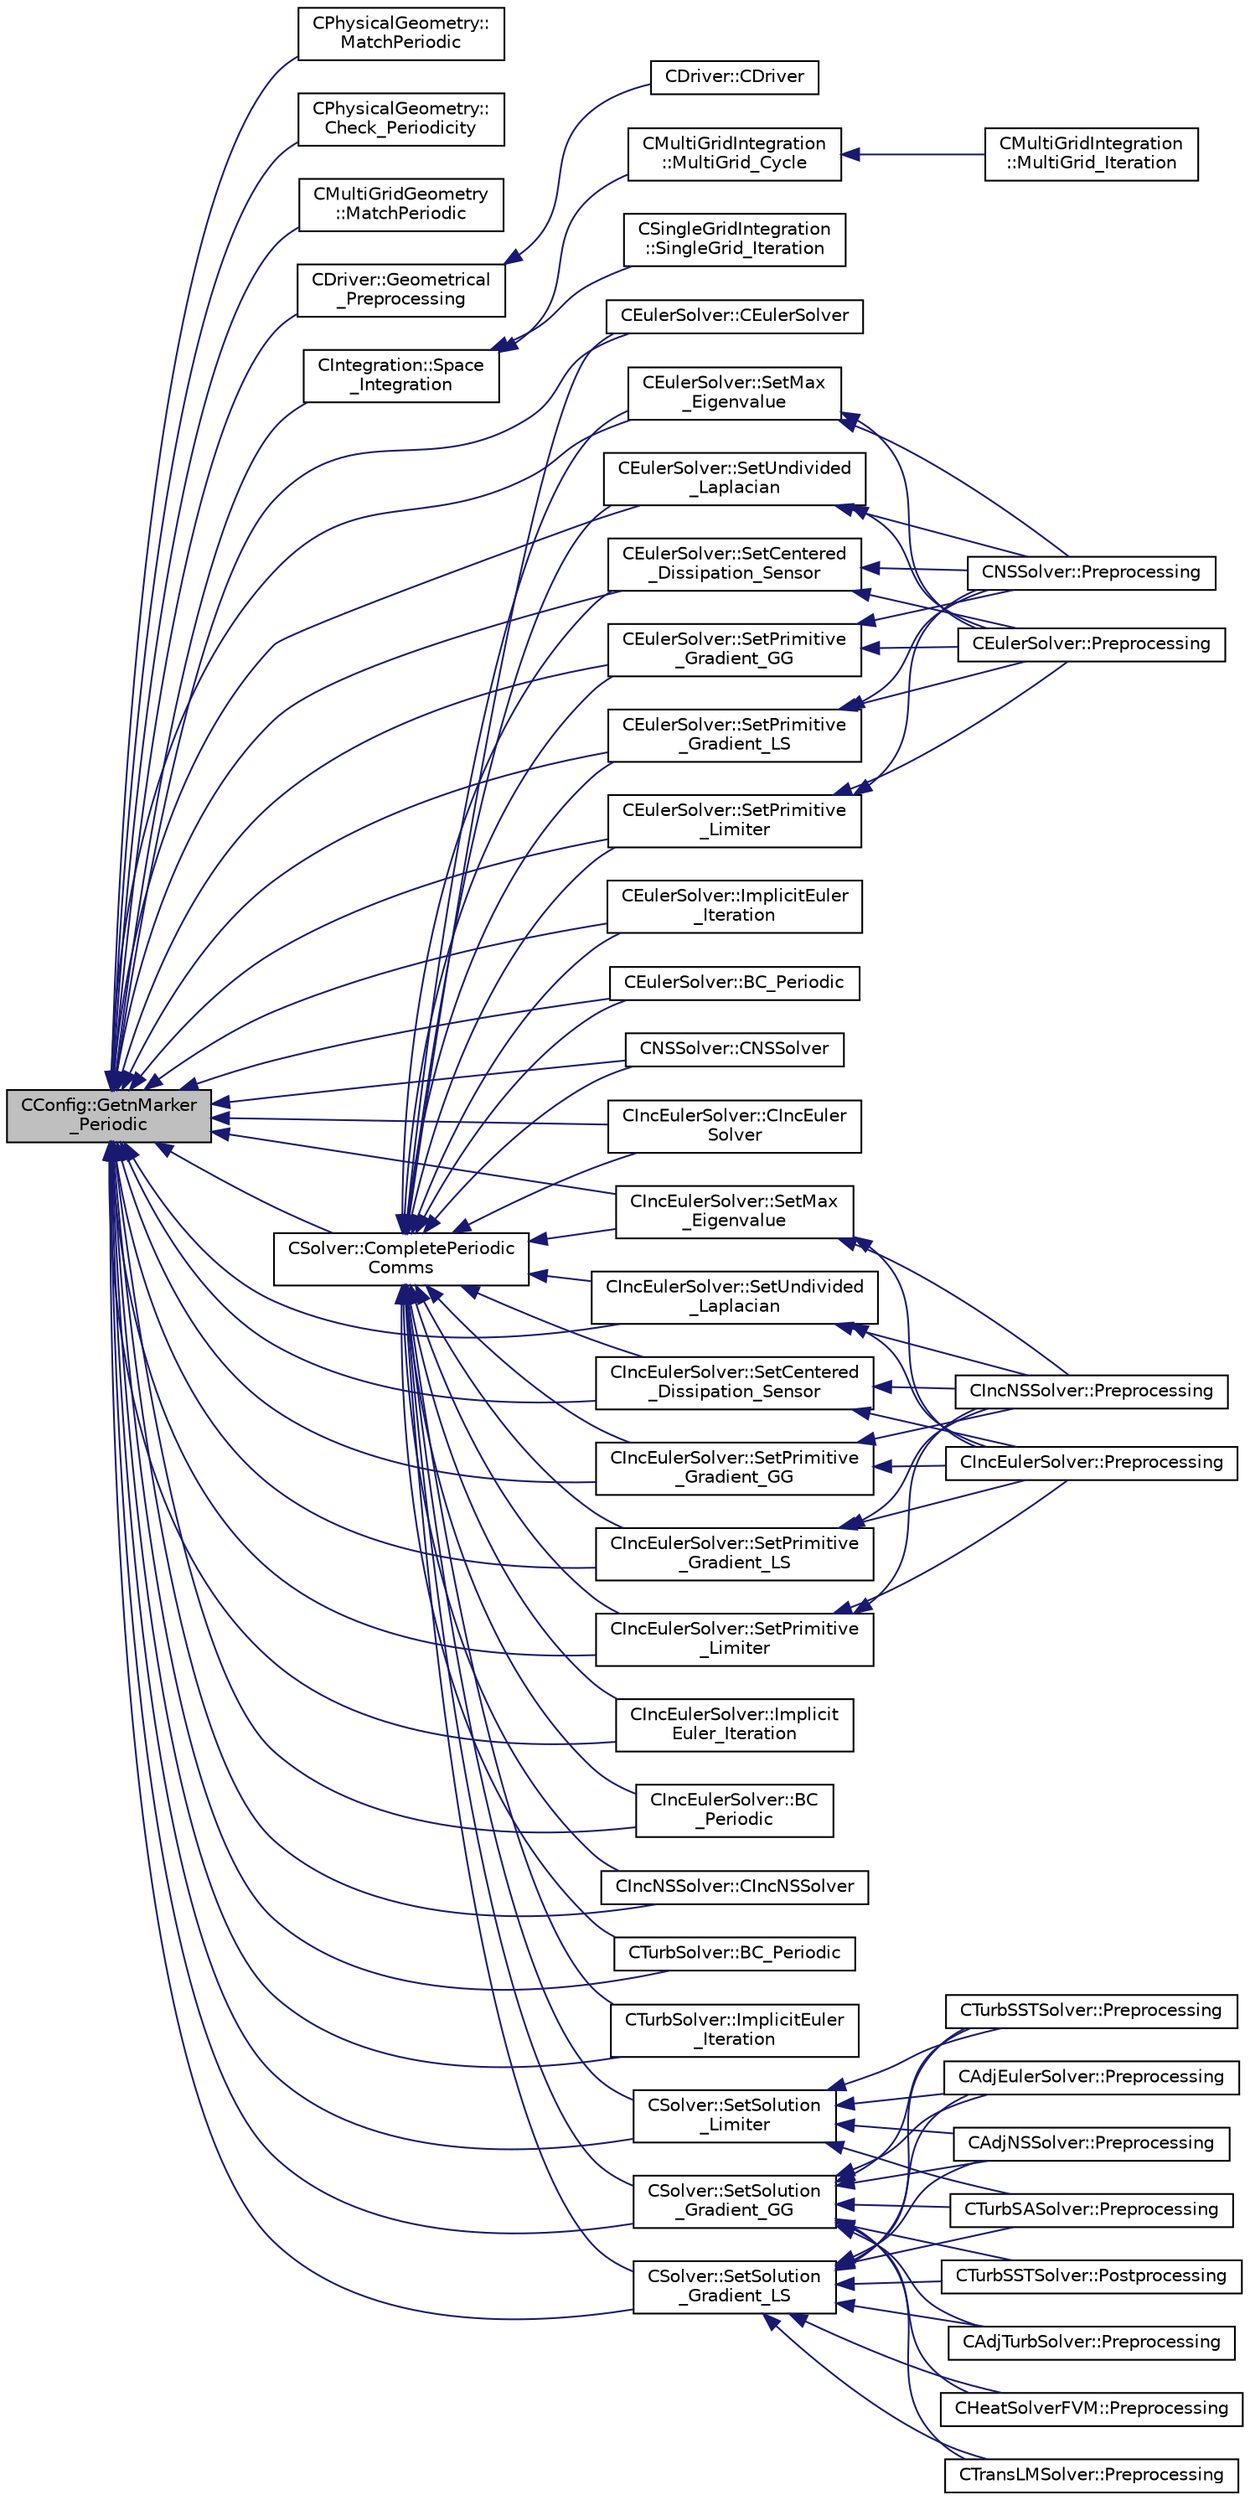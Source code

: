 digraph "CConfig::GetnMarker_Periodic"
{
  edge [fontname="Helvetica",fontsize="10",labelfontname="Helvetica",labelfontsize="10"];
  node [fontname="Helvetica",fontsize="10",shape=record];
  rankdir="LR";
  Node9171 [label="CConfig::GetnMarker\l_Periodic",height=0.2,width=0.4,color="black", fillcolor="grey75", style="filled", fontcolor="black"];
  Node9171 -> Node9172 [dir="back",color="midnightblue",fontsize="10",style="solid",fontname="Helvetica"];
  Node9172 [label="CPhysicalGeometry::\lMatchPeriodic",height=0.2,width=0.4,color="black", fillcolor="white", style="filled",URL="$class_c_physical_geometry.html#a1a784a17c9416b6e7c8a329816bf3339",tooltip="Mach the periodic boundary conditions. "];
  Node9171 -> Node9173 [dir="back",color="midnightblue",fontsize="10",style="solid",fontname="Helvetica"];
  Node9173 [label="CPhysicalGeometry::\lCheck_Periodicity",height=0.2,width=0.4,color="black", fillcolor="white", style="filled",URL="$class_c_physical_geometry.html#a61e2a780018ff5d01ff1c81232158c55",tooltip="Check the mesh for periodicity and deactivate multigrid if periodicity is found. "];
  Node9171 -> Node9174 [dir="back",color="midnightblue",fontsize="10",style="solid",fontname="Helvetica"];
  Node9174 [label="CMultiGridGeometry\l::MatchPeriodic",height=0.2,width=0.4,color="black", fillcolor="white", style="filled",URL="$class_c_multi_grid_geometry.html#ac64c4de3ef888d3794d24f056cfd155a",tooltip="Mach the periodic boundary conditions. "];
  Node9171 -> Node9175 [dir="back",color="midnightblue",fontsize="10",style="solid",fontname="Helvetica"];
  Node9175 [label="CDriver::Geometrical\l_Preprocessing",height=0.2,width=0.4,color="black", fillcolor="white", style="filled",URL="$class_c_driver.html#ad3d55fa299acdb779a7772bcee249004",tooltip="Construction of the edge-based data structure and the multigrid structure. "];
  Node9175 -> Node9176 [dir="back",color="midnightblue",fontsize="10",style="solid",fontname="Helvetica"];
  Node9176 [label="CDriver::CDriver",height=0.2,width=0.4,color="black", fillcolor="white", style="filled",URL="$class_c_driver.html#a3fca4a013a6efa9bbb38fe78a86b5f3d",tooltip="Constructor of the class. "];
  Node9171 -> Node9177 [dir="back",color="midnightblue",fontsize="10",style="solid",fontname="Helvetica"];
  Node9177 [label="CIntegration::Space\l_Integration",height=0.2,width=0.4,color="black", fillcolor="white", style="filled",URL="$class_c_integration.html#af7aa23ef26b19cb2e73a8df6c7924d91",tooltip="Do the space integration of the numerical system. "];
  Node9177 -> Node9178 [dir="back",color="midnightblue",fontsize="10",style="solid",fontname="Helvetica"];
  Node9178 [label="CMultiGridIntegration\l::MultiGrid_Cycle",height=0.2,width=0.4,color="black", fillcolor="white", style="filled",URL="$class_c_multi_grid_integration.html#aa9a52a00a3417c465307ae6aea035f41",tooltip="Perform a Full-Approximation Storage (FAS) Multigrid. "];
  Node9178 -> Node9179 [dir="back",color="midnightblue",fontsize="10",style="solid",fontname="Helvetica"];
  Node9179 [label="CMultiGridIntegration\l::MultiGrid_Iteration",height=0.2,width=0.4,color="black", fillcolor="white", style="filled",URL="$class_c_multi_grid_integration.html#af0b4014222a37402257b735d2ca32a81",tooltip="This subroutine calls the MultiGrid_Cycle and also prepare the multigrid levels and the monitoring..."];
  Node9177 -> Node9180 [dir="back",color="midnightblue",fontsize="10",style="solid",fontname="Helvetica"];
  Node9180 [label="CSingleGridIntegration\l::SingleGrid_Iteration",height=0.2,width=0.4,color="black", fillcolor="white", style="filled",URL="$class_c_single_grid_integration.html#a0f1aacf74dd7f72e9459f9631d9030ad",tooltip="Do the numerical integration (implicit) of the turbulence solver. "];
  Node9171 -> Node9181 [dir="back",color="midnightblue",fontsize="10",style="solid",fontname="Helvetica"];
  Node9181 [label="CEulerSolver::CEulerSolver",height=0.2,width=0.4,color="black", fillcolor="white", style="filled",URL="$class_c_euler_solver.html#ae1e74218b4e943111b100d7ddcbd4db9"];
  Node9171 -> Node9182 [dir="back",color="midnightblue",fontsize="10",style="solid",fontname="Helvetica"];
  Node9182 [label="CEulerSolver::SetMax\l_Eigenvalue",height=0.2,width=0.4,color="black", fillcolor="white", style="filled",URL="$class_c_euler_solver.html#a76f7fdf349ae41c6f0cf4df82b571fb1",tooltip="Compute the max eigenvalue. "];
  Node9182 -> Node9183 [dir="back",color="midnightblue",fontsize="10",style="solid",fontname="Helvetica"];
  Node9183 [label="CEulerSolver::Preprocessing",height=0.2,width=0.4,color="black", fillcolor="white", style="filled",URL="$class_c_euler_solver.html#a8b89e1bfce33284c2d8f5f00f82f3f3f",tooltip="Compute primitive variables and their gradients. "];
  Node9182 -> Node9184 [dir="back",color="midnightblue",fontsize="10",style="solid",fontname="Helvetica"];
  Node9184 [label="CNSSolver::Preprocessing",height=0.2,width=0.4,color="black", fillcolor="white", style="filled",URL="$class_c_n_s_solver.html#a028c83d18cf8520dff2f9628d8a04e4b",tooltip="Restart residual and compute gradients. "];
  Node9171 -> Node9185 [dir="back",color="midnightblue",fontsize="10",style="solid",fontname="Helvetica"];
  Node9185 [label="CEulerSolver::SetUndivided\l_Laplacian",height=0.2,width=0.4,color="black", fillcolor="white", style="filled",URL="$class_c_euler_solver.html#adc7c82a25b8be22b16b5452c1992744f",tooltip="Compute the undivided laplacian for the solution, except the energy equation. "];
  Node9185 -> Node9183 [dir="back",color="midnightblue",fontsize="10",style="solid",fontname="Helvetica"];
  Node9185 -> Node9184 [dir="back",color="midnightblue",fontsize="10",style="solid",fontname="Helvetica"];
  Node9171 -> Node9186 [dir="back",color="midnightblue",fontsize="10",style="solid",fontname="Helvetica"];
  Node9186 [label="CEulerSolver::SetCentered\l_Dissipation_Sensor",height=0.2,width=0.4,color="black", fillcolor="white", style="filled",URL="$class_c_euler_solver.html#a2f4e3619ae65c63cbda1ef2098441ab4",tooltip="Compute a pressure sensor switch. "];
  Node9186 -> Node9183 [dir="back",color="midnightblue",fontsize="10",style="solid",fontname="Helvetica"];
  Node9186 -> Node9184 [dir="back",color="midnightblue",fontsize="10",style="solid",fontname="Helvetica"];
  Node9171 -> Node9187 [dir="back",color="midnightblue",fontsize="10",style="solid",fontname="Helvetica"];
  Node9187 [label="CEulerSolver::ImplicitEuler\l_Iteration",height=0.2,width=0.4,color="black", fillcolor="white", style="filled",URL="$class_c_euler_solver.html#a4e8277fc44dc97c8d73fbe3347204372",tooltip="Update the solution using an implicit Euler scheme. "];
  Node9171 -> Node9188 [dir="back",color="midnightblue",fontsize="10",style="solid",fontname="Helvetica"];
  Node9188 [label="CEulerSolver::SetPrimitive\l_Gradient_GG",height=0.2,width=0.4,color="black", fillcolor="white", style="filled",URL="$class_c_euler_solver.html#a74fb3b502b83371fcf0728ec546e039b",tooltip="Compute the gradient of the primitive variables using Green-Gauss method, and stores the result in th..."];
  Node9188 -> Node9183 [dir="back",color="midnightblue",fontsize="10",style="solid",fontname="Helvetica"];
  Node9188 -> Node9184 [dir="back",color="midnightblue",fontsize="10",style="solid",fontname="Helvetica"];
  Node9171 -> Node9189 [dir="back",color="midnightblue",fontsize="10",style="solid",fontname="Helvetica"];
  Node9189 [label="CEulerSolver::SetPrimitive\l_Gradient_LS",height=0.2,width=0.4,color="black", fillcolor="white", style="filled",URL="$class_c_euler_solver.html#a734d5bd064215fb722477f39993155d4",tooltip="Compute the gradient of the primitive variables using a Least-Squares method, and stores the result i..."];
  Node9189 -> Node9183 [dir="back",color="midnightblue",fontsize="10",style="solid",fontname="Helvetica"];
  Node9189 -> Node9184 [dir="back",color="midnightblue",fontsize="10",style="solid",fontname="Helvetica"];
  Node9171 -> Node9190 [dir="back",color="midnightblue",fontsize="10",style="solid",fontname="Helvetica"];
  Node9190 [label="CEulerSolver::SetPrimitive\l_Limiter",height=0.2,width=0.4,color="black", fillcolor="white", style="filled",URL="$class_c_euler_solver.html#a43004a7f0fad7a6d1f435144710bf13e",tooltip="Compute the limiter of the primitive variables. "];
  Node9190 -> Node9183 [dir="back",color="midnightblue",fontsize="10",style="solid",fontname="Helvetica"];
  Node9190 -> Node9184 [dir="back",color="midnightblue",fontsize="10",style="solid",fontname="Helvetica"];
  Node9171 -> Node9191 [dir="back",color="midnightblue",fontsize="10",style="solid",fontname="Helvetica"];
  Node9191 [label="CEulerSolver::BC_Periodic",height=0.2,width=0.4,color="black", fillcolor="white", style="filled",URL="$class_c_euler_solver.html#a9bd458698ede3dffd1b4d1f974f39b03",tooltip="Impose a periodic boundary condition by summing contributions from the complete control volume..."];
  Node9171 -> Node9192 [dir="back",color="midnightblue",fontsize="10",style="solid",fontname="Helvetica"];
  Node9192 [label="CNSSolver::CNSSolver",height=0.2,width=0.4,color="black", fillcolor="white", style="filled",URL="$class_c_n_s_solver.html#a2a8ad49c42b4546696e631cf44b7788b"];
  Node9171 -> Node9193 [dir="back",color="midnightblue",fontsize="10",style="solid",fontname="Helvetica"];
  Node9193 [label="CIncEulerSolver::CIncEuler\lSolver",height=0.2,width=0.4,color="black", fillcolor="white", style="filled",URL="$class_c_inc_euler_solver.html#a91f644b8f9a00215bac5bcd31dfc06d8"];
  Node9171 -> Node9194 [dir="back",color="midnightblue",fontsize="10",style="solid",fontname="Helvetica"];
  Node9194 [label="CIncEulerSolver::SetMax\l_Eigenvalue",height=0.2,width=0.4,color="black", fillcolor="white", style="filled",URL="$class_c_inc_euler_solver.html#ab804c5648aa5dd71ea12a57997167984",tooltip="Compute the max eigenvalue. "];
  Node9194 -> Node9195 [dir="back",color="midnightblue",fontsize="10",style="solid",fontname="Helvetica"];
  Node9195 [label="CIncEulerSolver::Preprocessing",height=0.2,width=0.4,color="black", fillcolor="white", style="filled",URL="$class_c_inc_euler_solver.html#aabd902b10cc9b41b6b2c406efba0ac41",tooltip="Compute primitive variables and their gradients. "];
  Node9194 -> Node9196 [dir="back",color="midnightblue",fontsize="10",style="solid",fontname="Helvetica"];
  Node9196 [label="CIncNSSolver::Preprocessing",height=0.2,width=0.4,color="black", fillcolor="white", style="filled",URL="$class_c_inc_n_s_solver.html#ae84f6e86313acd1da80c505b4eab81e5",tooltip="Restart residual and compute gradients. "];
  Node9171 -> Node9197 [dir="back",color="midnightblue",fontsize="10",style="solid",fontname="Helvetica"];
  Node9197 [label="CIncEulerSolver::SetUndivided\l_Laplacian",height=0.2,width=0.4,color="black", fillcolor="white", style="filled",URL="$class_c_inc_euler_solver.html#a8b5d7772432b9759213892a50621c329",tooltip="Compute the undivided laplacian for the solution, except the energy equation. "];
  Node9197 -> Node9195 [dir="back",color="midnightblue",fontsize="10",style="solid",fontname="Helvetica"];
  Node9197 -> Node9196 [dir="back",color="midnightblue",fontsize="10",style="solid",fontname="Helvetica"];
  Node9171 -> Node9198 [dir="back",color="midnightblue",fontsize="10",style="solid",fontname="Helvetica"];
  Node9198 [label="CIncEulerSolver::SetCentered\l_Dissipation_Sensor",height=0.2,width=0.4,color="black", fillcolor="white", style="filled",URL="$class_c_inc_euler_solver.html#a2323a0e322236c24668be8750dbaf237",tooltip="Compute a pressure sensor switch. "];
  Node9198 -> Node9195 [dir="back",color="midnightblue",fontsize="10",style="solid",fontname="Helvetica"];
  Node9198 -> Node9196 [dir="back",color="midnightblue",fontsize="10",style="solid",fontname="Helvetica"];
  Node9171 -> Node9199 [dir="back",color="midnightblue",fontsize="10",style="solid",fontname="Helvetica"];
  Node9199 [label="CIncEulerSolver::Implicit\lEuler_Iteration",height=0.2,width=0.4,color="black", fillcolor="white", style="filled",URL="$class_c_inc_euler_solver.html#ad84dd4225bb9d158c52b26e2f30f6fa7",tooltip="Update the solution using an implicit Euler scheme. "];
  Node9171 -> Node9200 [dir="back",color="midnightblue",fontsize="10",style="solid",fontname="Helvetica"];
  Node9200 [label="CIncEulerSolver::SetPrimitive\l_Gradient_GG",height=0.2,width=0.4,color="black", fillcolor="white", style="filled",URL="$class_c_inc_euler_solver.html#a856a6db100c40b9c3df557d1dfe72c2b",tooltip="Compute the gradient of the primitive variables using Green-Gauss method, and stores the result in th..."];
  Node9200 -> Node9195 [dir="back",color="midnightblue",fontsize="10",style="solid",fontname="Helvetica"];
  Node9200 -> Node9196 [dir="back",color="midnightblue",fontsize="10",style="solid",fontname="Helvetica"];
  Node9171 -> Node9201 [dir="back",color="midnightblue",fontsize="10",style="solid",fontname="Helvetica"];
  Node9201 [label="CIncEulerSolver::SetPrimitive\l_Gradient_LS",height=0.2,width=0.4,color="black", fillcolor="white", style="filled",URL="$class_c_inc_euler_solver.html#a3e3355cbeb9d265f4073cca113b9d46e",tooltip="Compute the gradient of the primitive variables using a Least-Squares method, and stores the result i..."];
  Node9201 -> Node9195 [dir="back",color="midnightblue",fontsize="10",style="solid",fontname="Helvetica"];
  Node9201 -> Node9196 [dir="back",color="midnightblue",fontsize="10",style="solid",fontname="Helvetica"];
  Node9171 -> Node9202 [dir="back",color="midnightblue",fontsize="10",style="solid",fontname="Helvetica"];
  Node9202 [label="CIncEulerSolver::SetPrimitive\l_Limiter",height=0.2,width=0.4,color="black", fillcolor="white", style="filled",URL="$class_c_inc_euler_solver.html#a00bd56828c4e41ec3ff1e8753cb320ec",tooltip="Compute the limiter of the primitive variables. "];
  Node9202 -> Node9195 [dir="back",color="midnightblue",fontsize="10",style="solid",fontname="Helvetica"];
  Node9202 -> Node9196 [dir="back",color="midnightblue",fontsize="10",style="solid",fontname="Helvetica"];
  Node9171 -> Node9203 [dir="back",color="midnightblue",fontsize="10",style="solid",fontname="Helvetica"];
  Node9203 [label="CIncEulerSolver::BC\l_Periodic",height=0.2,width=0.4,color="black", fillcolor="white", style="filled",URL="$class_c_inc_euler_solver.html#a994af5dbe296f8a1873e416c3b2fc2a7",tooltip="Impose a periodic boundary condition by summing contributions from the complete control volume..."];
  Node9171 -> Node9204 [dir="back",color="midnightblue",fontsize="10",style="solid",fontname="Helvetica"];
  Node9204 [label="CIncNSSolver::CIncNSSolver",height=0.2,width=0.4,color="black", fillcolor="white", style="filled",URL="$class_c_inc_n_s_solver.html#a82152ac7e91fb1c5c073d98a1f08e2aa"];
  Node9171 -> Node9205 [dir="back",color="midnightblue",fontsize="10",style="solid",fontname="Helvetica"];
  Node9205 [label="CTurbSolver::BC_Periodic",height=0.2,width=0.4,color="black", fillcolor="white", style="filled",URL="$class_c_turb_solver.html#a954cfdd45dfce9df024a30b558b54b25",tooltip="Impose a periodic boundary condition by summing contributions from the complete control volume..."];
  Node9171 -> Node9206 [dir="back",color="midnightblue",fontsize="10",style="solid",fontname="Helvetica"];
  Node9206 [label="CTurbSolver::ImplicitEuler\l_Iteration",height=0.2,width=0.4,color="black", fillcolor="white", style="filled",URL="$class_c_turb_solver.html#af7a0ab68fbb2925c56863df97b3ea4ee",tooltip="Update the solution using an implicit solver. "];
  Node9171 -> Node9207 [dir="back",color="midnightblue",fontsize="10",style="solid",fontname="Helvetica"];
  Node9207 [label="CSolver::CompletePeriodic\lComms",height=0.2,width=0.4,color="black", fillcolor="white", style="filled",URL="$class_c_solver.html#a7e77df2076057995213de49d4ca2e7c7",tooltip="Routine to complete the set of non-blocking periodic communications launched by InitiatePeriodicComms..."];
  Node9207 -> Node9181 [dir="back",color="midnightblue",fontsize="10",style="solid",fontname="Helvetica"];
  Node9207 -> Node9182 [dir="back",color="midnightblue",fontsize="10",style="solid",fontname="Helvetica"];
  Node9207 -> Node9185 [dir="back",color="midnightblue",fontsize="10",style="solid",fontname="Helvetica"];
  Node9207 -> Node9186 [dir="back",color="midnightblue",fontsize="10",style="solid",fontname="Helvetica"];
  Node9207 -> Node9187 [dir="back",color="midnightblue",fontsize="10",style="solid",fontname="Helvetica"];
  Node9207 -> Node9188 [dir="back",color="midnightblue",fontsize="10",style="solid",fontname="Helvetica"];
  Node9207 -> Node9189 [dir="back",color="midnightblue",fontsize="10",style="solid",fontname="Helvetica"];
  Node9207 -> Node9190 [dir="back",color="midnightblue",fontsize="10",style="solid",fontname="Helvetica"];
  Node9207 -> Node9191 [dir="back",color="midnightblue",fontsize="10",style="solid",fontname="Helvetica"];
  Node9207 -> Node9192 [dir="back",color="midnightblue",fontsize="10",style="solid",fontname="Helvetica"];
  Node9207 -> Node9193 [dir="back",color="midnightblue",fontsize="10",style="solid",fontname="Helvetica"];
  Node9207 -> Node9194 [dir="back",color="midnightblue",fontsize="10",style="solid",fontname="Helvetica"];
  Node9207 -> Node9197 [dir="back",color="midnightblue",fontsize="10",style="solid",fontname="Helvetica"];
  Node9207 -> Node9198 [dir="back",color="midnightblue",fontsize="10",style="solid",fontname="Helvetica"];
  Node9207 -> Node9199 [dir="back",color="midnightblue",fontsize="10",style="solid",fontname="Helvetica"];
  Node9207 -> Node9200 [dir="back",color="midnightblue",fontsize="10",style="solid",fontname="Helvetica"];
  Node9207 -> Node9201 [dir="back",color="midnightblue",fontsize="10",style="solid",fontname="Helvetica"];
  Node9207 -> Node9202 [dir="back",color="midnightblue",fontsize="10",style="solid",fontname="Helvetica"];
  Node9207 -> Node9203 [dir="back",color="midnightblue",fontsize="10",style="solid",fontname="Helvetica"];
  Node9207 -> Node9204 [dir="back",color="midnightblue",fontsize="10",style="solid",fontname="Helvetica"];
  Node9207 -> Node9205 [dir="back",color="midnightblue",fontsize="10",style="solid",fontname="Helvetica"];
  Node9207 -> Node9206 [dir="back",color="midnightblue",fontsize="10",style="solid",fontname="Helvetica"];
  Node9207 -> Node9208 [dir="back",color="midnightblue",fontsize="10",style="solid",fontname="Helvetica"];
  Node9208 [label="CSolver::SetSolution\l_Gradient_GG",height=0.2,width=0.4,color="black", fillcolor="white", style="filled",URL="$class_c_solver.html#aac4d5e5f3ff20e7e37d55fa5e4ed3647",tooltip="Compute the Green-Gauss gradient of the solution. "];
  Node9208 -> Node9209 [dir="back",color="midnightblue",fontsize="10",style="solid",fontname="Helvetica"];
  Node9209 [label="CAdjEulerSolver::Preprocessing",height=0.2,width=0.4,color="black", fillcolor="white", style="filled",URL="$class_c_adj_euler_solver.html#a4ae0ed840dc8335fd921399625ba794f",tooltip="Initialize the residual vectors. "];
  Node9208 -> Node9210 [dir="back",color="midnightblue",fontsize="10",style="solid",fontname="Helvetica"];
  Node9210 [label="CAdjNSSolver::Preprocessing",height=0.2,width=0.4,color="black", fillcolor="white", style="filled",URL="$class_c_adj_n_s_solver.html#ac16dab76e2c1d86bc7d70ca9f41fd668",tooltip="Restart residual and compute gradients. "];
  Node9208 -> Node9211 [dir="back",color="midnightblue",fontsize="10",style="solid",fontname="Helvetica"];
  Node9211 [label="CAdjTurbSolver::Preprocessing",height=0.2,width=0.4,color="black", fillcolor="white", style="filled",URL="$class_c_adj_turb_solver.html#abde54ee8e9643c4ee460855be166a80f",tooltip="Initializate the residual vectors. "];
  Node9208 -> Node9212 [dir="back",color="midnightblue",fontsize="10",style="solid",fontname="Helvetica"];
  Node9212 [label="CHeatSolverFVM::Preprocessing",height=0.2,width=0.4,color="black", fillcolor="white", style="filled",URL="$class_c_heat_solver_f_v_m.html#a0c89f1dbe5cd5a16caaa9a08200e91fd",tooltip="Restart residual and compute gradients. "];
  Node9208 -> Node9213 [dir="back",color="midnightblue",fontsize="10",style="solid",fontname="Helvetica"];
  Node9213 [label="CTransLMSolver::Preprocessing",height=0.2,width=0.4,color="black", fillcolor="white", style="filled",URL="$class_c_trans_l_m_solver.html#ac319a1f0946ca2806dbe02c4c9bea65b",tooltip="Restart residual and compute gradients. "];
  Node9208 -> Node9214 [dir="back",color="midnightblue",fontsize="10",style="solid",fontname="Helvetica"];
  Node9214 [label="CTurbSASolver::Preprocessing",height=0.2,width=0.4,color="black", fillcolor="white", style="filled",URL="$class_c_turb_s_a_solver.html#a225518dc5f0ca6ed894add826aaa16ea",tooltip="Restart residual and compute gradients. "];
  Node9208 -> Node9215 [dir="back",color="midnightblue",fontsize="10",style="solid",fontname="Helvetica"];
  Node9215 [label="CTurbSSTSolver::Preprocessing",height=0.2,width=0.4,color="black", fillcolor="white", style="filled",URL="$class_c_turb_s_s_t_solver.html#a653cf05307f24374fda6f523ce3130bf",tooltip="Restart residual and compute gradients. "];
  Node9208 -> Node9216 [dir="back",color="midnightblue",fontsize="10",style="solid",fontname="Helvetica"];
  Node9216 [label="CTurbSSTSolver::Postprocessing",height=0.2,width=0.4,color="black", fillcolor="white", style="filled",URL="$class_c_turb_s_s_t_solver.html#aa5306eec5b89c3c229c2a4c41846eb4d",tooltip="Computes the eddy viscosity. "];
  Node9207 -> Node9217 [dir="back",color="midnightblue",fontsize="10",style="solid",fontname="Helvetica"];
  Node9217 [label="CSolver::SetSolution\l_Gradient_LS",height=0.2,width=0.4,color="black", fillcolor="white", style="filled",URL="$class_c_solver.html#ac4d9cf9609d7bdb52e7f1dc9cc8b4c1f",tooltip="Compute the Least Squares gradient of the solution. "];
  Node9217 -> Node9209 [dir="back",color="midnightblue",fontsize="10",style="solid",fontname="Helvetica"];
  Node9217 -> Node9210 [dir="back",color="midnightblue",fontsize="10",style="solid",fontname="Helvetica"];
  Node9217 -> Node9211 [dir="back",color="midnightblue",fontsize="10",style="solid",fontname="Helvetica"];
  Node9217 -> Node9212 [dir="back",color="midnightblue",fontsize="10",style="solid",fontname="Helvetica"];
  Node9217 -> Node9213 [dir="back",color="midnightblue",fontsize="10",style="solid",fontname="Helvetica"];
  Node9217 -> Node9214 [dir="back",color="midnightblue",fontsize="10",style="solid",fontname="Helvetica"];
  Node9217 -> Node9215 [dir="back",color="midnightblue",fontsize="10",style="solid",fontname="Helvetica"];
  Node9217 -> Node9216 [dir="back",color="midnightblue",fontsize="10",style="solid",fontname="Helvetica"];
  Node9207 -> Node9218 [dir="back",color="midnightblue",fontsize="10",style="solid",fontname="Helvetica"];
  Node9218 [label="CSolver::SetSolution\l_Limiter",height=0.2,width=0.4,color="black", fillcolor="white", style="filled",URL="$class_c_solver.html#a641e9c59698ab9c7c2fb91107ad70d77",tooltip="Compute slope limiter. "];
  Node9218 -> Node9209 [dir="back",color="midnightblue",fontsize="10",style="solid",fontname="Helvetica"];
  Node9218 -> Node9210 [dir="back",color="midnightblue",fontsize="10",style="solid",fontname="Helvetica"];
  Node9218 -> Node9214 [dir="back",color="midnightblue",fontsize="10",style="solid",fontname="Helvetica"];
  Node9218 -> Node9215 [dir="back",color="midnightblue",fontsize="10",style="solid",fontname="Helvetica"];
  Node9171 -> Node9208 [dir="back",color="midnightblue",fontsize="10",style="solid",fontname="Helvetica"];
  Node9171 -> Node9217 [dir="back",color="midnightblue",fontsize="10",style="solid",fontname="Helvetica"];
  Node9171 -> Node9218 [dir="back",color="midnightblue",fontsize="10",style="solid",fontname="Helvetica"];
}
